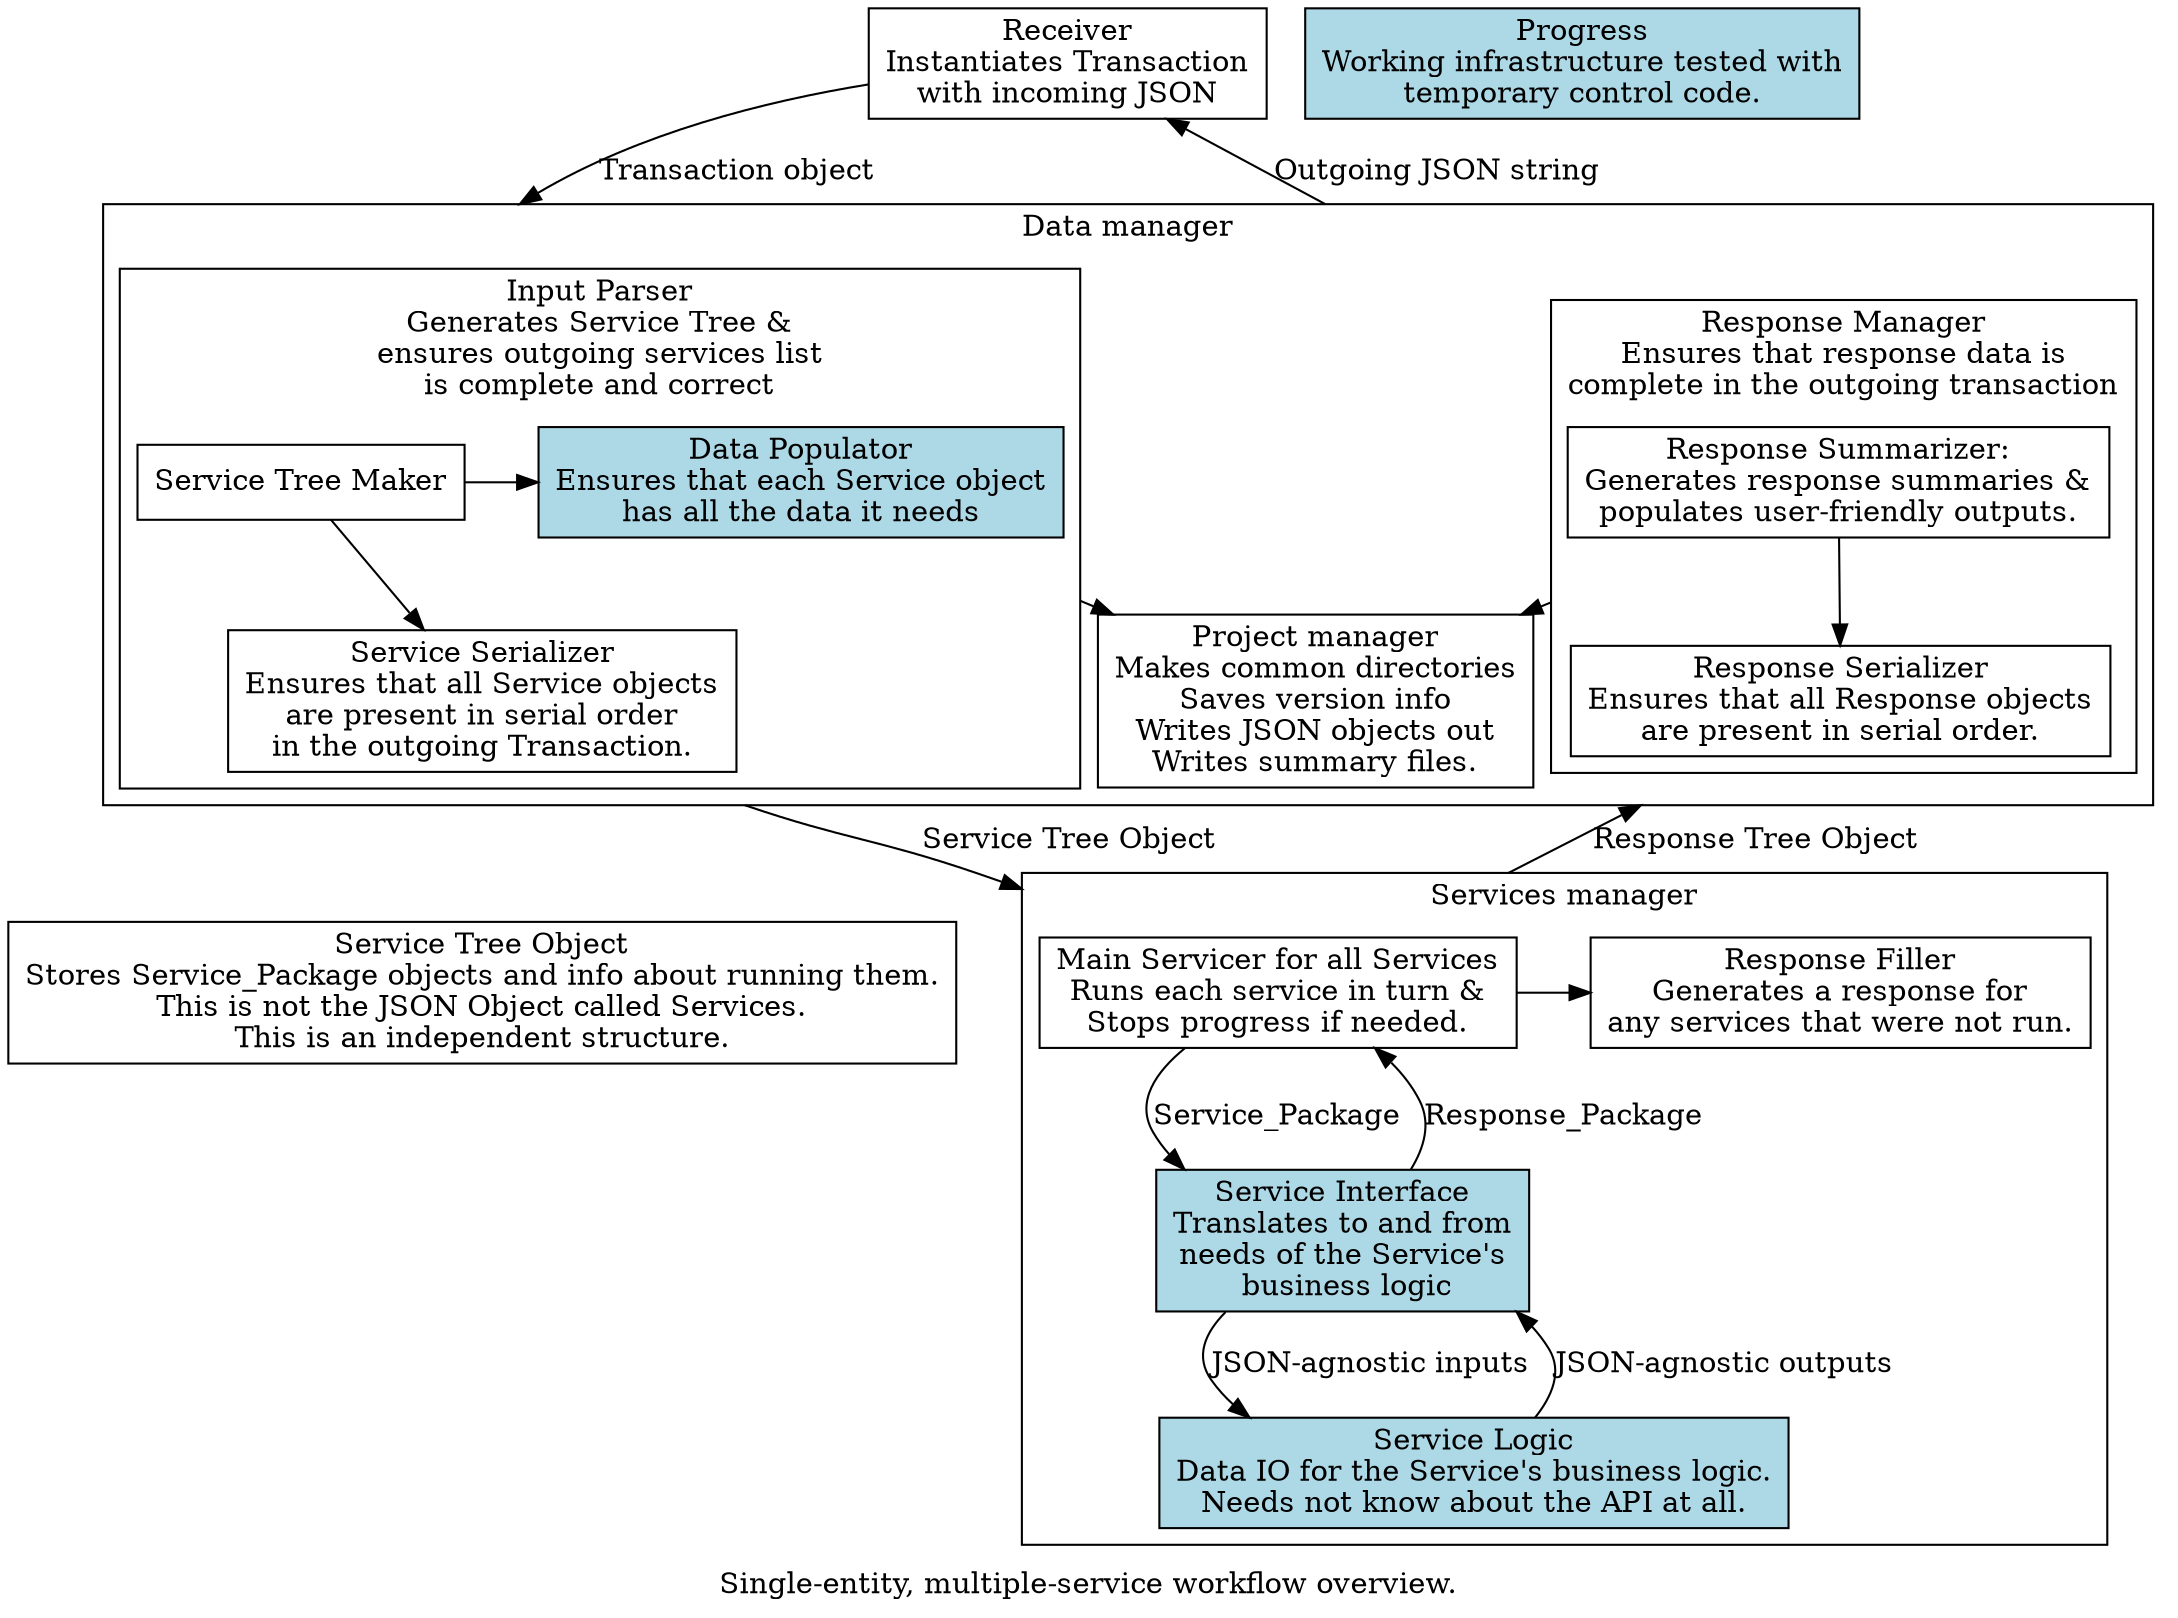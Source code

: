 digraph {
    node [shape=box];
    compound=True;

    label="Single-entity, multiple-service workflow overview.";

    Receiver [label="Receiver\nInstantiates Transaction\nwith incoming JSON"];
   
    subgraph cluster_data_manager {
        label="Data manager";
        subgraph cluster_input_parser {
            label="Input Parser\nGenerates Service Tree &\nensures outgoing services list\nis complete and correct";
            Service_Tree_Maker [label="Service Tree Maker\n"];
            Data_Populator [label="Data Populator\nEnsures that each Service object\nhas all the data it needs" style=filled fillcolor="lightblue"];
            Service_Serializer [label="Service Serializer\nEnsures that all Service objects\nare present in serial order\nin the outgoing Transaction."];
            { rank=same; Service_Tree_Maker -> Data_Populator; }  
            Service_Tree_Maker -> Service_Serializer ;
        }
	Project_Manager [label="Project manager\nMakes common directories\nSaves version info\nWrites JSON objects out\nWrites summary files."];
        Data_Populator -> Project_Manager [ltail=cluster_input_parser ];
        subgraph cluster_response_manager {
            label="Response Manager\nEnsures that response data is\ncomplete in the outgoing transaction";
            Response_Summarizer [label="Response Summarizer:\nGenerates response summaries &\npopulates user-friendly outputs."];
            Response_Serializer [label="Response Serializer\nEnsures that all Response objects\nare present in serial order."];

            Response_Summarizer -> Response_Serializer ;
        }
        Response_Summarizer -> Project_Manager [ltail=cluster_response_manager];
    }
    Service_Tree [label="Service Tree Object\nStores Service_Package objects and info about running them.\nThis is not the JSON Object called Services.\nThis is an independent structure."];
    Service_Serializer -> Service_Tree [style=invis];
    
    Progress [label="Progress\nWorking infrastructure tested with\ntemporary control code." style=filled fillcolor="lightblue"];
   // Service_Tree -> Progress [style=invis];


    subgraph cluster_service_manager {
        label="Services manager";
        Main_Servicer [label="Main Servicer for all Services\nRuns each service in turn &\nStops progress if needed."];
        Service_Interface [label="Service Interface\nTranslates to and from\nneeds of the Service's\n business logic" style=filled fillcolor="lightblue"];
        Service_Logic [label="Service Logic\nData IO for the Service's business logic.\nNeeds not know about the API at all." style=filled fillcolor="lightblue"];
        Response_Filler [label="Response Filler\nGenerates a response for\nany services that were not run."];

        Main_Servicer -> Service_Interface [label="Service_Package  "];
        Main_Servicer -> Service_Interface [label="Response_Package  " dir="back"];
        { rank=same; Main_Servicer -> Response_Filler ;}

        Service_Interface -> Service_Logic [label="JSON-agnostic inputs  "];
        Service_Interface -> Service_Logic [label="JSON-agnostic outputs  " dir="back"];
    }
    
    Receiver -> Service_Tree_Maker [label="Transaction object  " lhead=cluster_data_manager];
    Receiver -> Response_Summarizer [label="Outgoing JSON string  " dir="back" lhead=cluster_data_manager];
    
    Service_Serializer -> Main_Servicer [label="Service Tree Object  " lhead=cluster_service_manager ltail=cluster_data_manager];
    Response_Serializer -> Main_Servicer [label="Response Tree Object  " dir="back" lhead=cluster_service_manager ltail=cluster_data_manager];


}
